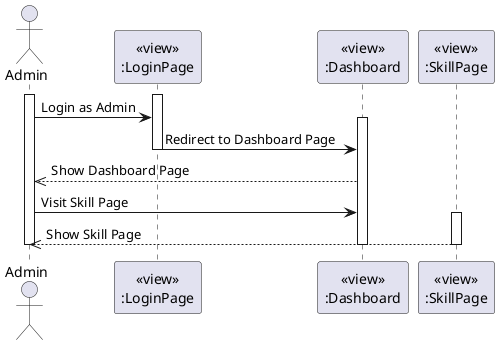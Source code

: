 @startuml ManageSkill
actor Admin
participant LoginPageView [
  <<view>>
  :LoginPage
]

participant DashboardView [
  <<view>>
  :Dashboard
]

participant SkillView [
  <<view>>
  :SkillPage
]

activate Admin
activate LoginPageView
Admin -> LoginPageView: Login as Admin
activate DashboardView
LoginPageView -> DashboardView: Redirect to Dashboard Page
deactivate LoginPageView

DashboardView -->> Admin: Show Dashboard Page

Admin -> DashboardView: Visit Skill Page
activate SkillView
SkillView -->> Admin: Show Skill Page
deactivate DashboardView
deactivate SkillView
deactivate Admin
@enduml

